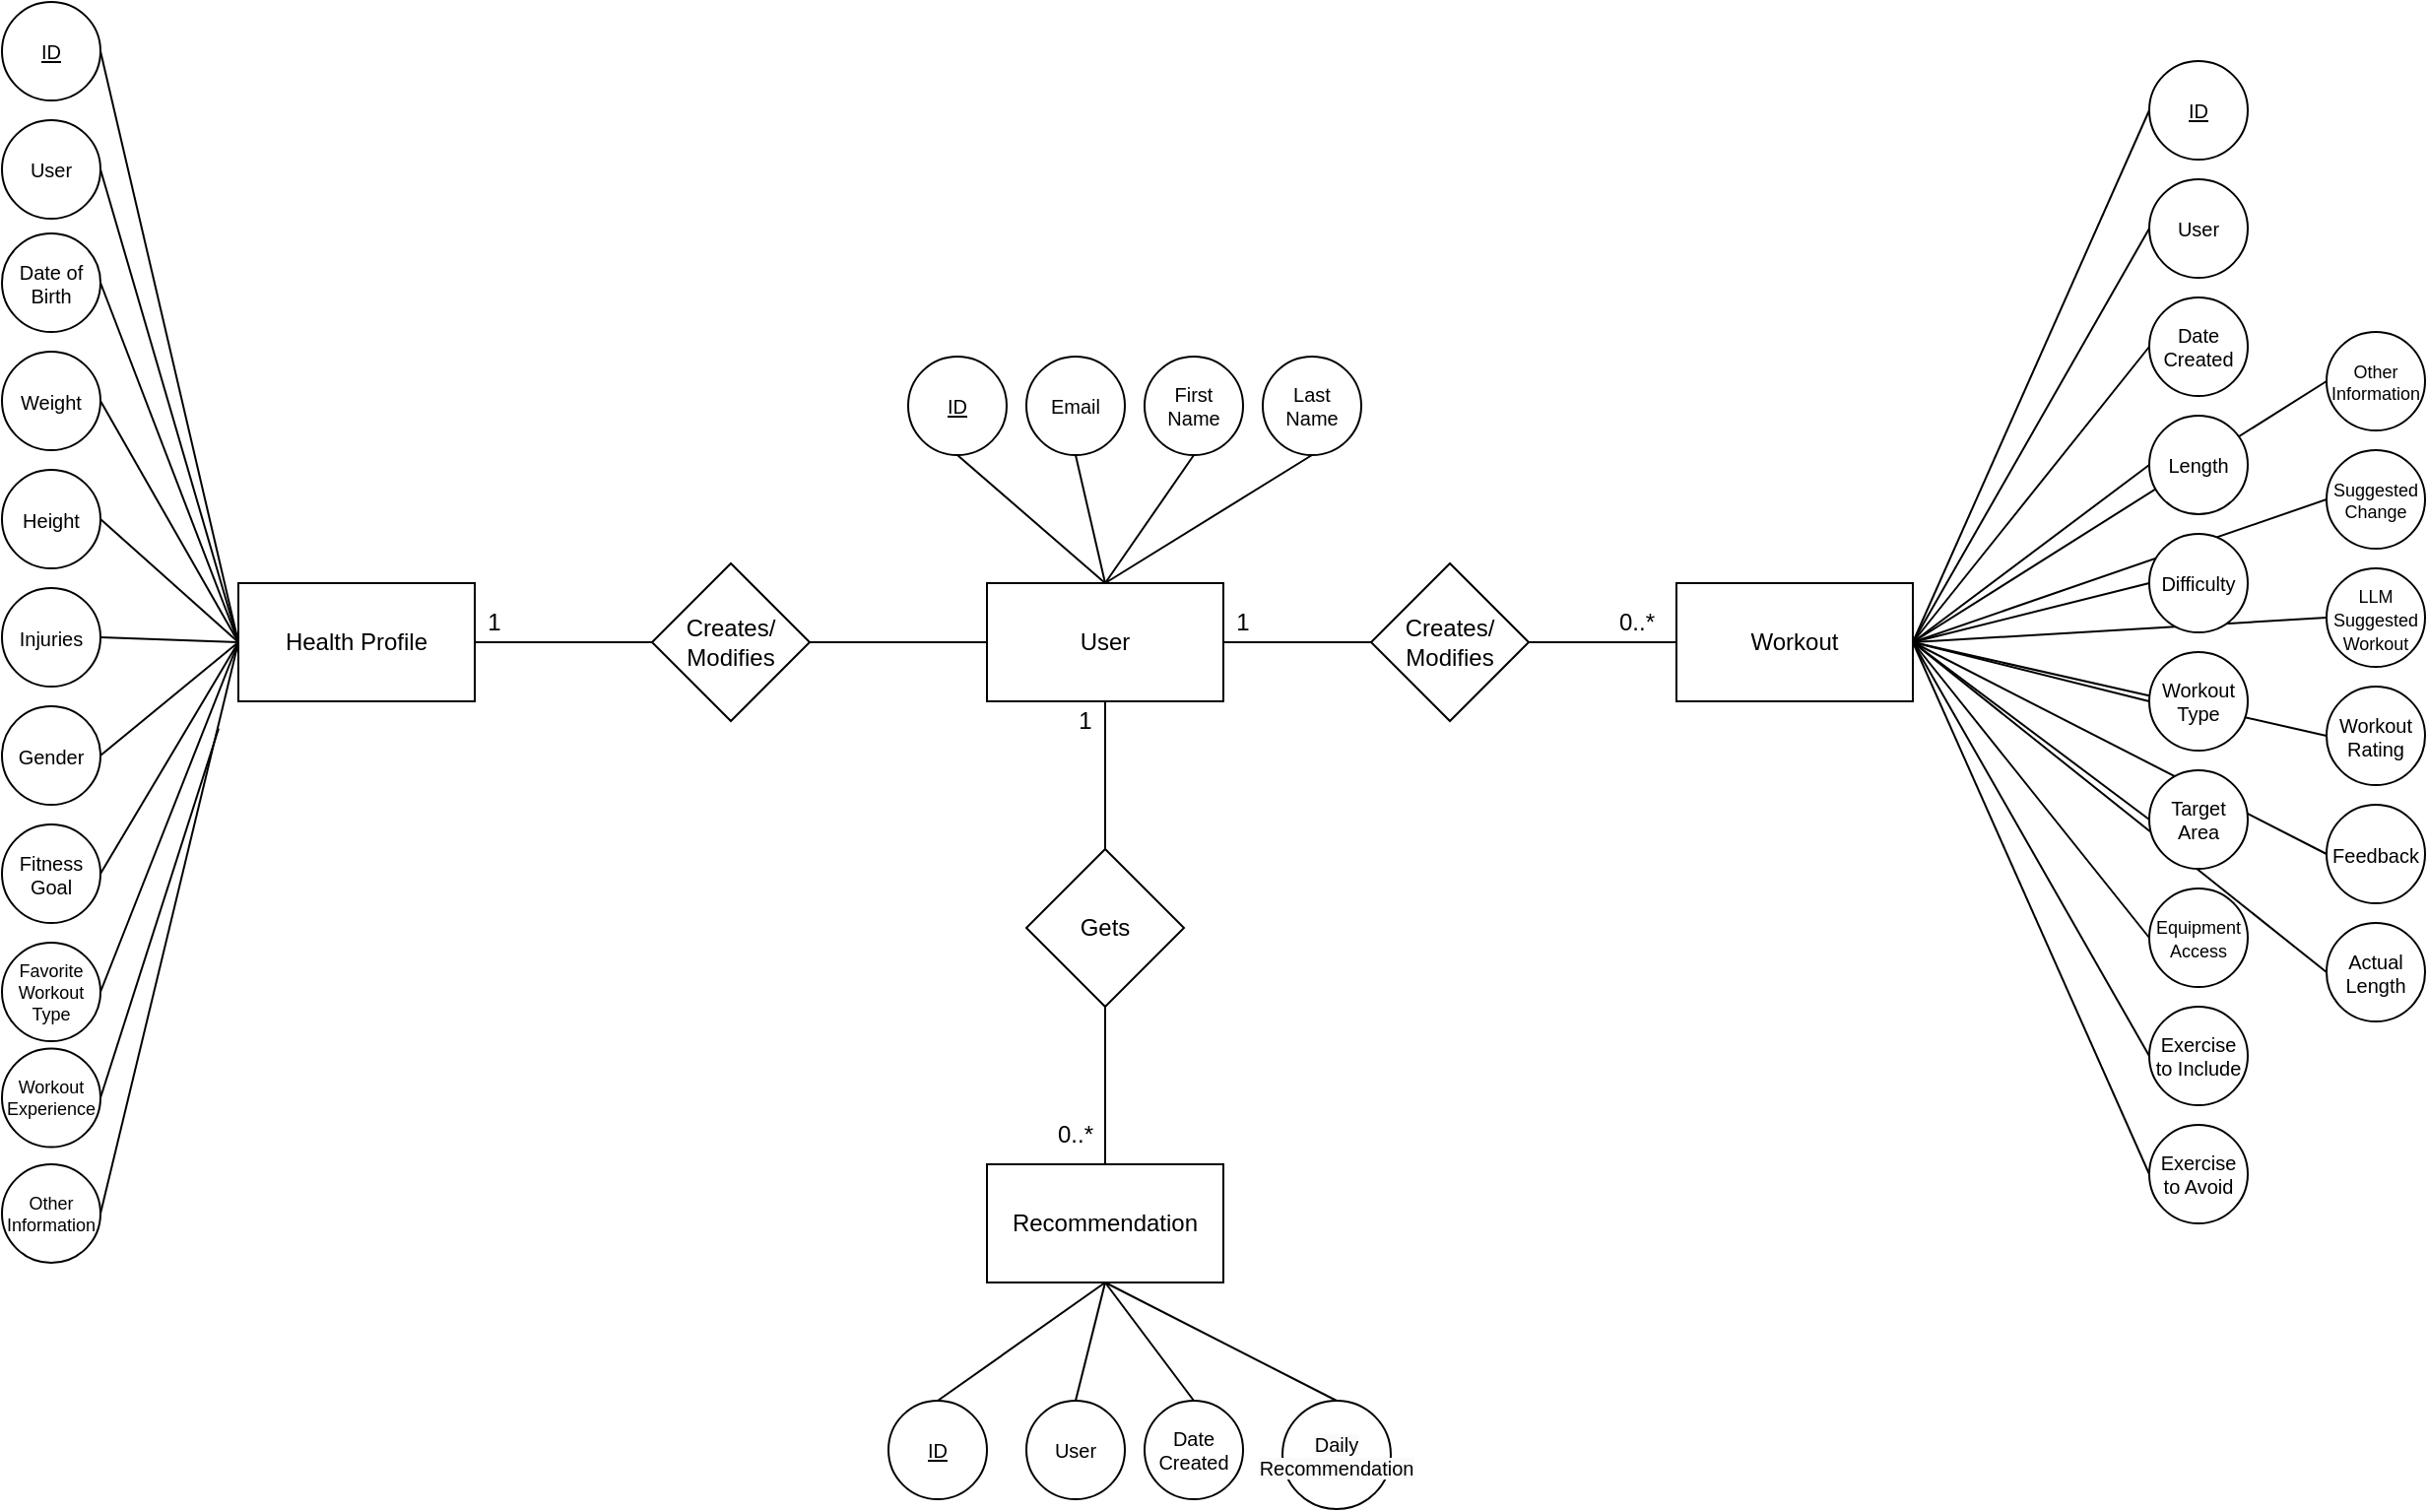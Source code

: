 <mxfile version="24.8.4">
  <diagram name="Page-1" id="BTV8Fuy5DrhqN2SJM399">
    <mxGraphModel dx="2266" dy="818" grid="1" gridSize="10" guides="1" tooltips="1" connect="1" arrows="1" fold="1" page="1" pageScale="1" pageWidth="1400" pageHeight="850" math="0" shadow="0">
      <root>
        <mxCell id="0" />
        <mxCell id="1" parent="0" />
        <mxCell id="9CJE8KTYiSAyDOI42OE2-19" value="" style="endArrow=none;html=1;rounded=0;entryX=0;entryY=0.5;entryDx=0;entryDy=0;exitX=1;exitY=0.5;exitDx=0;exitDy=0;" edge="1" parent="1" source="6bQv6QJurrnaL64MEYEU-4" target="9CJE8KTYiSAyDOI42OE2-18">
          <mxGeometry width="50" height="50" relative="1" as="geometry">
            <mxPoint x="1010" y="365" as="sourcePoint" />
            <mxPoint x="1220" y="473" as="targetPoint" />
          </mxGeometry>
        </mxCell>
        <mxCell id="6bQv6QJurrnaL64MEYEU-66" value="" style="endArrow=none;html=1;rounded=0;entryX=0;entryY=0.5;entryDx=0;entryDy=0;exitX=1;exitY=0.5;exitDx=0;exitDy=0;" parent="1" source="6bQv6QJurrnaL64MEYEU-4" target="6bQv6QJurrnaL64MEYEU-26" edge="1">
          <mxGeometry width="50" height="50" relative="1" as="geometry">
            <mxPoint x="780" y="375" as="sourcePoint" />
            <mxPoint x="830" y="325" as="targetPoint" />
          </mxGeometry>
        </mxCell>
        <mxCell id="6bQv6QJurrnaL64MEYEU-67" value="" style="endArrow=none;html=1;rounded=0;entryX=0;entryY=0.5;entryDx=0;entryDy=0;exitX=1;exitY=0.5;exitDx=0;exitDy=0;" parent="1" source="6bQv6QJurrnaL64MEYEU-4" target="6bQv6QJurrnaL64MEYEU-27" edge="1">
          <mxGeometry width="50" height="50" relative="1" as="geometry">
            <mxPoint x="790" y="385" as="sourcePoint" />
            <mxPoint x="840" y="335" as="targetPoint" />
          </mxGeometry>
        </mxCell>
        <mxCell id="6bQv6QJurrnaL64MEYEU-68" value="" style="endArrow=none;html=1;rounded=0;entryX=0;entryY=0.5;entryDx=0;entryDy=0;exitX=1;exitY=0.5;exitDx=0;exitDy=0;" parent="1" source="6bQv6QJurrnaL64MEYEU-4" target="6bQv6QJurrnaL64MEYEU-28" edge="1">
          <mxGeometry width="50" height="50" relative="1" as="geometry">
            <mxPoint x="800" y="395" as="sourcePoint" />
            <mxPoint x="850" y="345" as="targetPoint" />
          </mxGeometry>
        </mxCell>
        <mxCell id="_VrucNN7PK-HNZGv7wOJ-14" value="" style="endArrow=none;html=1;rounded=0;entryX=0;entryY=0.5;entryDx=0;entryDy=0;exitX=1;exitY=0.5;exitDx=0;exitDy=0;" parent="1" source="6bQv6QJurrnaL64MEYEU-4" target="6bQv6QJurrnaL64MEYEU-25" edge="1">
          <mxGeometry width="50" height="50" relative="1" as="geometry">
            <mxPoint x="1090" y="605" as="sourcePoint" />
            <mxPoint x="1140" y="555" as="targetPoint" />
          </mxGeometry>
        </mxCell>
        <mxCell id="_VrucNN7PK-HNZGv7wOJ-15" value="" style="endArrow=none;html=1;rounded=0;entryX=0;entryY=0.5;entryDx=0;entryDy=0;exitX=1;exitY=0.5;exitDx=0;exitDy=0;" parent="1" source="6bQv6QJurrnaL64MEYEU-4" target="6bQv6QJurrnaL64MEYEU-24" edge="1">
          <mxGeometry width="50" height="50" relative="1" as="geometry">
            <mxPoint x="1090" y="605" as="sourcePoint" />
            <mxPoint x="1140" y="555" as="targetPoint" />
          </mxGeometry>
        </mxCell>
        <mxCell id="6bQv6QJurrnaL64MEYEU-1" value="User" style="rounded=0;whiteSpace=wrap;html=1;" parent="1" vertex="1">
          <mxGeometry x="530" y="325" width="120" height="60" as="geometry" />
        </mxCell>
        <mxCell id="6bQv6QJurrnaL64MEYEU-4" value="Workout" style="rounded=0;whiteSpace=wrap;html=1;" parent="1" vertex="1">
          <mxGeometry x="880" y="325" width="120" height="60" as="geometry" />
        </mxCell>
        <mxCell id="6bQv6QJurrnaL64MEYEU-5" value="ID" style="ellipse;whiteSpace=wrap;html=1;aspect=fixed;fontSize=10;fontStyle=4" parent="1" vertex="1">
          <mxGeometry x="490" y="210" width="50" height="50" as="geometry" />
        </mxCell>
        <mxCell id="6bQv6QJurrnaL64MEYEU-7" value="Height" style="ellipse;whiteSpace=wrap;html=1;aspect=fixed;fontSize=10;fontStyle=0" parent="1" vertex="1">
          <mxGeometry x="30" y="267.5" width="50" height="50" as="geometry" />
        </mxCell>
        <mxCell id="6bQv6QJurrnaL64MEYEU-8" value="Date of Birth" style="ellipse;whiteSpace=wrap;html=1;aspect=fixed;fontSize=10;fontStyle=0" parent="1" vertex="1">
          <mxGeometry x="30" y="147.5" width="50" height="50" as="geometry" />
        </mxCell>
        <mxCell id="6bQv6QJurrnaL64MEYEU-10" value="Last Name" style="ellipse;whiteSpace=wrap;html=1;aspect=fixed;fontSize=10;fontStyle=0" parent="1" vertex="1">
          <mxGeometry x="670" y="210" width="50" height="50" as="geometry" />
        </mxCell>
        <mxCell id="6bQv6QJurrnaL64MEYEU-11" value="First Name" style="ellipse;whiteSpace=wrap;html=1;aspect=fixed;fontSize=10;fontStyle=0" parent="1" vertex="1">
          <mxGeometry x="610" y="210" width="50" height="50" as="geometry" />
        </mxCell>
        <mxCell id="6bQv6QJurrnaL64MEYEU-13" value="Email" style="ellipse;whiteSpace=wrap;html=1;aspect=fixed;fontSize=10;fontStyle=0" parent="1" vertex="1">
          <mxGeometry x="550" y="210" width="50" height="50" as="geometry" />
        </mxCell>
        <mxCell id="6bQv6QJurrnaL64MEYEU-16" value="Other Information" style="ellipse;whiteSpace=wrap;html=1;aspect=fixed;fontSize=9;fontStyle=0" parent="1" vertex="1">
          <mxGeometry x="30" y="620" width="50" height="50" as="geometry" />
        </mxCell>
        <mxCell id="6bQv6QJurrnaL64MEYEU-17" value="Injuries" style="ellipse;whiteSpace=wrap;html=1;aspect=fixed;fontSize=10;fontStyle=0" parent="1" vertex="1">
          <mxGeometry x="30" y="327.5" width="50" height="50" as="geometry" />
        </mxCell>
        <mxCell id="6bQv6QJurrnaL64MEYEU-18" value="&lt;font style=&quot;font-size: 10px;&quot;&gt;Gender&lt;/font&gt;" style="ellipse;whiteSpace=wrap;html=1;aspect=fixed;fontSize=9;fontStyle=0" parent="1" vertex="1">
          <mxGeometry x="30" y="387.5" width="50" height="50" as="geometry" />
        </mxCell>
        <mxCell id="6bQv6QJurrnaL64MEYEU-19" value="Fitness Goal" style="ellipse;whiteSpace=wrap;html=1;aspect=fixed;fontSize=10;fontStyle=0" parent="1" vertex="1">
          <mxGeometry x="30" y="447.5" width="50" height="50" as="geometry" />
        </mxCell>
        <mxCell id="6bQv6QJurrnaL64MEYEU-20" value="Favorite Workout Type" style="ellipse;whiteSpace=wrap;html=1;aspect=fixed;fontSize=9;fontStyle=0" parent="1" vertex="1">
          <mxGeometry x="30" y="507.5" width="50" height="50" as="geometry" />
        </mxCell>
        <mxCell id="6bQv6QJurrnaL64MEYEU-21" value="Weight" style="ellipse;whiteSpace=wrap;html=1;aspect=fixed;fontSize=10;fontStyle=0" parent="1" vertex="1">
          <mxGeometry x="30" y="207.5" width="50" height="50" as="geometry" />
        </mxCell>
        <mxCell id="6bQv6QJurrnaL64MEYEU-22" value="Date Created" style="ellipse;whiteSpace=wrap;html=1;aspect=fixed;fontSize=10;fontStyle=0" parent="1" vertex="1">
          <mxGeometry x="1120" y="180" width="50" height="50" as="geometry" />
        </mxCell>
        <mxCell id="6bQv6QJurrnaL64MEYEU-24" value="Feedback" style="ellipse;whiteSpace=wrap;html=1;aspect=fixed;fontSize=10;fontStyle=0" parent="1" vertex="1">
          <mxGeometry x="1210" y="437.5" width="50" height="50" as="geometry" />
        </mxCell>
        <mxCell id="6bQv6QJurrnaL64MEYEU-25" value="Workout Rating" style="ellipse;whiteSpace=wrap;html=1;aspect=fixed;fontSize=10;fontStyle=0" parent="1" vertex="1">
          <mxGeometry x="1210" y="377.5" width="50" height="50" as="geometry" />
        </mxCell>
        <mxCell id="6bQv6QJurrnaL64MEYEU-26" value="&lt;font style=&quot;font-size: 9px;&quot;&gt;LLM Suggested Workout&lt;/font&gt;" style="ellipse;whiteSpace=wrap;html=1;aspect=fixed;fontSize=10;fontStyle=0" parent="1" vertex="1">
          <mxGeometry x="1210" y="317.5" width="50" height="50" as="geometry" />
        </mxCell>
        <mxCell id="6bQv6QJurrnaL64MEYEU-27" value="Suggested Change" style="ellipse;whiteSpace=wrap;html=1;aspect=fixed;fontSize=9;fontStyle=0" parent="1" vertex="1">
          <mxGeometry x="1210" y="257.5" width="50" height="50" as="geometry" />
        </mxCell>
        <mxCell id="6bQv6QJurrnaL64MEYEU-28" value="Other Information" style="ellipse;whiteSpace=wrap;html=1;aspect=fixed;fontSize=9;fontStyle=0" parent="1" vertex="1">
          <mxGeometry x="1210" y="197.5" width="50" height="50" as="geometry" />
        </mxCell>
        <mxCell id="6bQv6QJurrnaL64MEYEU-29" value="Exercise to Avoid" style="ellipse;whiteSpace=wrap;html=1;aspect=fixed;fontSize=10;fontStyle=0" parent="1" vertex="1">
          <mxGeometry x="1120" y="600" width="50" height="50" as="geometry" />
        </mxCell>
        <mxCell id="6bQv6QJurrnaL64MEYEU-30" value="Exercise to Include" style="ellipse;whiteSpace=wrap;html=1;aspect=fixed;fontSize=10;fontStyle=0" parent="1" vertex="1">
          <mxGeometry x="1120" y="540" width="50" height="50" as="geometry" />
        </mxCell>
        <mxCell id="6bQv6QJurrnaL64MEYEU-31" value="Target Area" style="ellipse;whiteSpace=wrap;html=1;aspect=fixed;fontSize=10;fontStyle=0" parent="1" vertex="1">
          <mxGeometry x="1120" y="420" width="50" height="50" as="geometry" />
        </mxCell>
        <mxCell id="6bQv6QJurrnaL64MEYEU-32" value="Workout Type" style="ellipse;whiteSpace=wrap;html=1;aspect=fixed;fontSize=10;fontStyle=0" parent="1" vertex="1">
          <mxGeometry x="1120" y="360" width="50" height="50" as="geometry" />
        </mxCell>
        <mxCell id="6bQv6QJurrnaL64MEYEU-33" value="Difficulty" style="ellipse;whiteSpace=wrap;html=1;aspect=fixed;fontSize=10;fontStyle=0" parent="1" vertex="1">
          <mxGeometry x="1120" y="300" width="50" height="50" as="geometry" />
        </mxCell>
        <mxCell id="6bQv6QJurrnaL64MEYEU-34" value="Length" style="ellipse;whiteSpace=wrap;html=1;aspect=fixed;fontSize=10;fontStyle=0" parent="1" vertex="1">
          <mxGeometry x="1120" y="240" width="50" height="50" as="geometry" />
        </mxCell>
        <mxCell id="6bQv6QJurrnaL64MEYEU-35" value="ID" style="ellipse;whiteSpace=wrap;html=1;aspect=fixed;fontSize=10;fontStyle=4" parent="1" vertex="1">
          <mxGeometry x="1120" y="60" width="50" height="50" as="geometry" />
        </mxCell>
        <mxCell id="6bQv6QJurrnaL64MEYEU-38" value="Creates/ Modifies" style="rhombus;whiteSpace=wrap;html=1;" parent="1" vertex="1">
          <mxGeometry x="725" y="315" width="80" height="80" as="geometry" />
        </mxCell>
        <mxCell id="6bQv6QJurrnaL64MEYEU-44" value="" style="endArrow=none;html=1;rounded=0;entryX=0;entryY=0.5;entryDx=0;entryDy=0;exitX=1;exitY=0.5;exitDx=0;exitDy=0;" parent="1" source="6bQv6QJurrnaL64MEYEU-1" target="6bQv6QJurrnaL64MEYEU-38" edge="1">
          <mxGeometry width="50" height="50" relative="1" as="geometry">
            <mxPoint x="870" y="380" as="sourcePoint" />
            <mxPoint x="920" y="330" as="targetPoint" />
          </mxGeometry>
        </mxCell>
        <mxCell id="6bQv6QJurrnaL64MEYEU-45" value="" style="endArrow=none;html=1;rounded=0;entryX=1;entryY=0.5;entryDx=0;entryDy=0;exitX=0;exitY=0.5;exitDx=0;exitDy=0;" parent="1" source="6bQv6QJurrnaL64MEYEU-4" target="6bQv6QJurrnaL64MEYEU-38" edge="1">
          <mxGeometry width="50" height="50" relative="1" as="geometry">
            <mxPoint x="870" y="380" as="sourcePoint" />
            <mxPoint x="920" y="330" as="targetPoint" />
          </mxGeometry>
        </mxCell>
        <mxCell id="6bQv6QJurrnaL64MEYEU-48" value="" style="endArrow=none;html=1;rounded=0;entryX=0;entryY=0.5;entryDx=0;entryDy=0;exitX=1;exitY=0.5;exitDx=0;exitDy=0;" parent="1" source="6bQv6QJurrnaL64MEYEU-8" target="_VrucNN7PK-HNZGv7wOJ-1" edge="1">
          <mxGeometry width="50" height="50" relative="1" as="geometry">
            <mxPoint x="290" y="135" as="sourcePoint" />
            <mxPoint x="270" y="190" as="targetPoint" />
          </mxGeometry>
        </mxCell>
        <mxCell id="6bQv6QJurrnaL64MEYEU-49" value="" style="endArrow=none;html=1;rounded=0;exitX=1;exitY=0.5;exitDx=0;exitDy=0;entryX=0;entryY=0.5;entryDx=0;entryDy=0;" parent="1" source="6bQv6QJurrnaL64MEYEU-21" target="_VrucNN7PK-HNZGv7wOJ-1" edge="1">
          <mxGeometry width="50" height="50" relative="1" as="geometry">
            <mxPoint x="40" y="525" as="sourcePoint" />
            <mxPoint x="270" y="185" as="targetPoint" />
          </mxGeometry>
        </mxCell>
        <mxCell id="6bQv6QJurrnaL64MEYEU-50" value="" style="endArrow=none;html=1;rounded=0;exitX=1;exitY=0.5;exitDx=0;exitDy=0;entryX=0;entryY=0.5;entryDx=0;entryDy=0;" parent="1" source="6bQv6QJurrnaL64MEYEU-7" target="_VrucNN7PK-HNZGv7wOJ-1" edge="1">
          <mxGeometry width="50" height="50" relative="1" as="geometry">
            <mxPoint x="50" y="535" as="sourcePoint" />
            <mxPoint x="270" y="185" as="targetPoint" />
          </mxGeometry>
        </mxCell>
        <mxCell id="6bQv6QJurrnaL64MEYEU-51" value="" style="endArrow=none;html=1;rounded=0;entryX=0;entryY=0.5;entryDx=0;entryDy=0;exitX=1;exitY=0.5;exitDx=0;exitDy=0;" parent="1" source="6bQv6QJurrnaL64MEYEU-17" target="_VrucNN7PK-HNZGv7wOJ-1" edge="1">
          <mxGeometry width="50" height="50" relative="1" as="geometry">
            <mxPoint x="60" y="545" as="sourcePoint" />
            <mxPoint x="270" y="190" as="targetPoint" />
          </mxGeometry>
        </mxCell>
        <mxCell id="6bQv6QJurrnaL64MEYEU-52" value="" style="endArrow=none;html=1;rounded=0;entryX=0;entryY=0.5;entryDx=0;entryDy=0;exitX=1;exitY=0.5;exitDx=0;exitDy=0;" parent="1" source="6bQv6QJurrnaL64MEYEU-18" target="_VrucNN7PK-HNZGv7wOJ-1" edge="1">
          <mxGeometry width="50" height="50" relative="1" as="geometry">
            <mxPoint x="70" y="555" as="sourcePoint" />
            <mxPoint x="270" y="190" as="targetPoint" />
          </mxGeometry>
        </mxCell>
        <mxCell id="6bQv6QJurrnaL64MEYEU-53" value="" style="endArrow=none;html=1;rounded=0;entryX=0;entryY=0.5;entryDx=0;entryDy=0;exitX=1;exitY=0.5;exitDx=0;exitDy=0;" parent="1" source="6bQv6QJurrnaL64MEYEU-19" target="_VrucNN7PK-HNZGv7wOJ-1" edge="1">
          <mxGeometry width="50" height="50" relative="1" as="geometry">
            <mxPoint x="80" y="565" as="sourcePoint" />
            <mxPoint x="270" y="190" as="targetPoint" />
          </mxGeometry>
        </mxCell>
        <mxCell id="6bQv6QJurrnaL64MEYEU-54" value="" style="endArrow=none;html=1;rounded=0;entryX=0;entryY=0.5;entryDx=0;entryDy=0;exitX=1;exitY=0.5;exitDx=0;exitDy=0;" parent="1" source="6bQv6QJurrnaL64MEYEU-20" target="_VrucNN7PK-HNZGv7wOJ-1" edge="1">
          <mxGeometry width="50" height="50" relative="1" as="geometry">
            <mxPoint x="90" y="575" as="sourcePoint" />
            <mxPoint x="270" y="190" as="targetPoint" />
          </mxGeometry>
        </mxCell>
        <mxCell id="6bQv6QJurrnaL64MEYEU-55" value="" style="endArrow=none;html=1;rounded=0;entryX=0;entryY=0.5;entryDx=0;entryDy=0;exitX=1;exitY=0.5;exitDx=0;exitDy=0;" parent="1" source="6bQv6QJurrnaL64MEYEU-16" target="_VrucNN7PK-HNZGv7wOJ-1" edge="1">
          <mxGeometry width="50" height="50" relative="1" as="geometry">
            <mxPoint x="100" y="585" as="sourcePoint" />
            <mxPoint x="270" y="190" as="targetPoint" />
          </mxGeometry>
        </mxCell>
        <mxCell id="6bQv6QJurrnaL64MEYEU-56" value="" style="endArrow=none;html=1;rounded=0;entryX=0.5;entryY=1;entryDx=0;entryDy=0;exitX=0.5;exitY=0;exitDx=0;exitDy=0;" parent="1" source="6bQv6QJurrnaL64MEYEU-1" target="6bQv6QJurrnaL64MEYEU-5" edge="1">
          <mxGeometry width="50" height="50" relative="1" as="geometry">
            <mxPoint x="30" y="600" as="sourcePoint" />
            <mxPoint x="80" y="550" as="targetPoint" />
          </mxGeometry>
        </mxCell>
        <mxCell id="6bQv6QJurrnaL64MEYEU-57" value="" style="endArrow=none;html=1;rounded=0;entryX=0.5;entryY=1;entryDx=0;entryDy=0;exitX=0.5;exitY=0;exitDx=0;exitDy=0;" parent="1" source="6bQv6QJurrnaL64MEYEU-1" target="6bQv6QJurrnaL64MEYEU-13" edge="1">
          <mxGeometry width="50" height="50" relative="1" as="geometry">
            <mxPoint x="40" y="610" as="sourcePoint" />
            <mxPoint x="90" y="560" as="targetPoint" />
          </mxGeometry>
        </mxCell>
        <mxCell id="6bQv6QJurrnaL64MEYEU-60" value="" style="endArrow=none;html=1;rounded=0;entryX=0.5;entryY=1;entryDx=0;entryDy=0;exitX=0.5;exitY=0;exitDx=0;exitDy=0;" parent="1" source="6bQv6QJurrnaL64MEYEU-1" target="6bQv6QJurrnaL64MEYEU-11" edge="1">
          <mxGeometry width="50" height="50" relative="1" as="geometry">
            <mxPoint x="70" y="640" as="sourcePoint" />
            <mxPoint x="120" y="590" as="targetPoint" />
          </mxGeometry>
        </mxCell>
        <mxCell id="6bQv6QJurrnaL64MEYEU-61" value="" style="endArrow=none;html=1;rounded=0;entryX=0;entryY=0.5;entryDx=0;entryDy=0;exitX=1;exitY=0.5;exitDx=0;exitDy=0;" parent="1" source="6bQv6QJurrnaL64MEYEU-4" target="6bQv6QJurrnaL64MEYEU-34" edge="1">
          <mxGeometry width="50" height="50" relative="1" as="geometry">
            <mxPoint x="780" y="375" as="sourcePoint" />
            <mxPoint x="830" y="325" as="targetPoint" />
          </mxGeometry>
        </mxCell>
        <mxCell id="6bQv6QJurrnaL64MEYEU-62" value="" style="endArrow=none;html=1;rounded=0;entryX=0;entryY=0.5;entryDx=0;entryDy=0;exitX=1;exitY=0.5;exitDx=0;exitDy=0;" parent="1" source="6bQv6QJurrnaL64MEYEU-4" target="6bQv6QJurrnaL64MEYEU-35" edge="1">
          <mxGeometry width="50" height="50" relative="1" as="geometry">
            <mxPoint x="780" y="375" as="sourcePoint" />
            <mxPoint x="830" y="325" as="targetPoint" />
          </mxGeometry>
        </mxCell>
        <mxCell id="6bQv6QJurrnaL64MEYEU-64" value="" style="endArrow=none;html=1;rounded=0;entryX=0.5;entryY=1;entryDx=0;entryDy=0;exitX=0.5;exitY=0;exitDx=0;exitDy=0;" parent="1" source="6bQv6QJurrnaL64MEYEU-1" target="6bQv6QJurrnaL64MEYEU-10" edge="1">
          <mxGeometry width="50" height="50" relative="1" as="geometry">
            <mxPoint x="720" y="415" as="sourcePoint" />
            <mxPoint x="770" y="365" as="targetPoint" />
          </mxGeometry>
        </mxCell>
        <mxCell id="6bQv6QJurrnaL64MEYEU-69" value="" style="endArrow=none;html=1;rounded=0;entryX=0;entryY=0.5;entryDx=0;entryDy=0;exitX=1;exitY=0.5;exitDx=0;exitDy=0;" parent="1" source="6bQv6QJurrnaL64MEYEU-4" target="6bQv6QJurrnaL64MEYEU-29" edge="1">
          <mxGeometry width="50" height="50" relative="1" as="geometry">
            <mxPoint x="810" y="405" as="sourcePoint" />
            <mxPoint x="860" y="355" as="targetPoint" />
          </mxGeometry>
        </mxCell>
        <mxCell id="6bQv6QJurrnaL64MEYEU-70" value="" style="endArrow=none;html=1;rounded=0;entryX=0;entryY=0.5;entryDx=0;entryDy=0;exitX=1;exitY=0.5;exitDx=0;exitDy=0;" parent="1" source="6bQv6QJurrnaL64MEYEU-4" target="6bQv6QJurrnaL64MEYEU-30" edge="1">
          <mxGeometry width="50" height="50" relative="1" as="geometry">
            <mxPoint x="820" y="415" as="sourcePoint" />
            <mxPoint x="870" y="365" as="targetPoint" />
          </mxGeometry>
        </mxCell>
        <mxCell id="6bQv6QJurrnaL64MEYEU-71" value="" style="endArrow=none;html=1;rounded=0;entryX=0;entryY=0.5;entryDx=0;entryDy=0;exitX=1;exitY=0.5;exitDx=0;exitDy=0;" parent="1" source="6bQv6QJurrnaL64MEYEU-4" target="6bQv6QJurrnaL64MEYEU-31" edge="1">
          <mxGeometry width="50" height="50" relative="1" as="geometry">
            <mxPoint x="830" y="425" as="sourcePoint" />
            <mxPoint x="880" y="375" as="targetPoint" />
          </mxGeometry>
        </mxCell>
        <mxCell id="6bQv6QJurrnaL64MEYEU-72" value="" style="endArrow=none;html=1;rounded=0;entryX=0;entryY=0.5;entryDx=0;entryDy=0;exitX=1;exitY=0.5;exitDx=0;exitDy=0;" parent="1" source="6bQv6QJurrnaL64MEYEU-4" target="6bQv6QJurrnaL64MEYEU-32" edge="1">
          <mxGeometry width="50" height="50" relative="1" as="geometry">
            <mxPoint x="840" y="435" as="sourcePoint" />
            <mxPoint x="890" y="385" as="targetPoint" />
          </mxGeometry>
        </mxCell>
        <mxCell id="6bQv6QJurrnaL64MEYEU-73" value="" style="endArrow=none;html=1;rounded=0;entryX=0;entryY=0.5;entryDx=0;entryDy=0;exitX=1;exitY=0.5;exitDx=0;exitDy=0;" parent="1" source="6bQv6QJurrnaL64MEYEU-4" target="6bQv6QJurrnaL64MEYEU-33" edge="1">
          <mxGeometry width="50" height="50" relative="1" as="geometry">
            <mxPoint x="850" y="445" as="sourcePoint" />
            <mxPoint x="900" y="395" as="targetPoint" />
          </mxGeometry>
        </mxCell>
        <mxCell id="_VrucNN7PK-HNZGv7wOJ-1" value="Health Profile" style="rounded=0;whiteSpace=wrap;html=1;" parent="1" vertex="1">
          <mxGeometry x="150" y="325" width="120" height="60" as="geometry" />
        </mxCell>
        <mxCell id="_VrucNN7PK-HNZGv7wOJ-2" value="Creates/ Modifies" style="rhombus;whiteSpace=wrap;html=1;" parent="1" vertex="1">
          <mxGeometry x="360" y="315" width="80" height="80" as="geometry" />
        </mxCell>
        <mxCell id="_VrucNN7PK-HNZGv7wOJ-3" value="" style="endArrow=none;html=1;rounded=0;entryX=0;entryY=0.5;entryDx=0;entryDy=0;" parent="1" source="_VrucNN7PK-HNZGv7wOJ-2" target="6bQv6QJurrnaL64MEYEU-1" edge="1">
          <mxGeometry width="50" height="50" relative="1" as="geometry">
            <mxPoint x="470" y="460" as="sourcePoint" />
            <mxPoint x="520" y="410" as="targetPoint" />
          </mxGeometry>
        </mxCell>
        <mxCell id="_VrucNN7PK-HNZGv7wOJ-4" value="" style="endArrow=none;html=1;rounded=0;entryX=0;entryY=0.5;entryDx=0;entryDy=0;exitX=1;exitY=0.5;exitDx=0;exitDy=0;" parent="1" source="_VrucNN7PK-HNZGv7wOJ-1" target="_VrucNN7PK-HNZGv7wOJ-2" edge="1">
          <mxGeometry width="50" height="50" relative="1" as="geometry">
            <mxPoint x="360" y="500" as="sourcePoint" />
            <mxPoint x="410" y="450" as="targetPoint" />
          </mxGeometry>
        </mxCell>
        <mxCell id="_VrucNN7PK-HNZGv7wOJ-5" value="" style="endArrow=none;html=1;rounded=0;exitX=1;exitY=0.5;exitDx=0;exitDy=0;entryX=0;entryY=0.5;entryDx=0;entryDy=0;" parent="1" source="_VrucNN7PK-HNZGv7wOJ-6" target="_VrucNN7PK-HNZGv7wOJ-1" edge="1">
          <mxGeometry width="50" height="50" relative="1" as="geometry">
            <mxPoint x="700" y="535" as="sourcePoint" />
            <mxPoint x="430" y="585" as="targetPoint" />
          </mxGeometry>
        </mxCell>
        <mxCell id="_VrucNN7PK-HNZGv7wOJ-6" value="ID" style="ellipse;whiteSpace=wrap;html=1;aspect=fixed;fontSize=10;fontStyle=4" parent="1" vertex="1">
          <mxGeometry x="30" y="30" width="50" height="50" as="geometry" />
        </mxCell>
        <mxCell id="_VrucNN7PK-HNZGv7wOJ-7" value="User" style="ellipse;whiteSpace=wrap;html=1;aspect=fixed;fontSize=10;fontStyle=0" parent="1" vertex="1">
          <mxGeometry x="1120" y="120" width="50" height="50" as="geometry" />
        </mxCell>
        <mxCell id="_VrucNN7PK-HNZGv7wOJ-8" value="" style="endArrow=none;html=1;rounded=0;entryX=0;entryY=0.5;entryDx=0;entryDy=0;exitX=1;exitY=0.5;exitDx=0;exitDy=0;" parent="1" source="6bQv6QJurrnaL64MEYEU-4" target="_VrucNN7PK-HNZGv7wOJ-7" edge="1">
          <mxGeometry width="50" height="50" relative="1" as="geometry">
            <mxPoint x="1090" y="285" as="sourcePoint" />
            <mxPoint x="1140" y="235" as="targetPoint" />
          </mxGeometry>
        </mxCell>
        <mxCell id="_VrucNN7PK-HNZGv7wOJ-9" value="" style="endArrow=none;html=1;rounded=0;entryX=0;entryY=0.5;entryDx=0;entryDy=0;exitX=1;exitY=0.5;exitDx=0;exitDy=0;" parent="1" source="6bQv6QJurrnaL64MEYEU-4" target="6bQv6QJurrnaL64MEYEU-22" edge="1">
          <mxGeometry width="50" height="50" relative="1" as="geometry">
            <mxPoint x="1090" y="285" as="sourcePoint" />
            <mxPoint x="1140" y="235" as="targetPoint" />
          </mxGeometry>
        </mxCell>
        <mxCell id="_VrucNN7PK-HNZGv7wOJ-10" value="&lt;font style=&quot;font-size: 9px;&quot;&gt;Equipment Access&lt;/font&gt;" style="ellipse;whiteSpace=wrap;html=1;aspect=fixed;fontSize=10;fontStyle=0" parent="1" vertex="1">
          <mxGeometry x="1120" y="480" width="50" height="50" as="geometry" />
        </mxCell>
        <mxCell id="_VrucNN7PK-HNZGv7wOJ-11" value="" style="endArrow=none;html=1;rounded=0;entryX=0;entryY=0.5;entryDx=0;entryDy=0;exitX=1;exitY=0.5;exitDx=0;exitDy=0;" parent="1" source="6bQv6QJurrnaL64MEYEU-4" target="_VrucNN7PK-HNZGv7wOJ-10" edge="1">
          <mxGeometry width="50" height="50" relative="1" as="geometry">
            <mxPoint x="1090" y="385" as="sourcePoint" />
            <mxPoint x="1140" y="335" as="targetPoint" />
          </mxGeometry>
        </mxCell>
        <mxCell id="_VrucNN7PK-HNZGv7wOJ-16" value="1" style="text;html=1;align=center;verticalAlign=middle;whiteSpace=wrap;rounded=0;" parent="1" vertex="1">
          <mxGeometry x="630" y="330" width="60" height="30" as="geometry" />
        </mxCell>
        <mxCell id="_VrucNN7PK-HNZGv7wOJ-17" value="0..*" style="text;html=1;align=center;verticalAlign=middle;whiteSpace=wrap;rounded=0;" parent="1" vertex="1">
          <mxGeometry x="830" y="330" width="60" height="30" as="geometry" />
        </mxCell>
        <mxCell id="_VrucNN7PK-HNZGv7wOJ-18" value="1" style="text;html=1;align=center;verticalAlign=middle;whiteSpace=wrap;rounded=0;" parent="1" vertex="1">
          <mxGeometry x="550" y="380" width="60" height="30" as="geometry" />
        </mxCell>
        <mxCell id="_VrucNN7PK-HNZGv7wOJ-20" value="1" style="text;html=1;align=center;verticalAlign=middle;whiteSpace=wrap;rounded=0;" parent="1" vertex="1">
          <mxGeometry x="250" y="330" width="60" height="30" as="geometry" />
        </mxCell>
        <mxCell id="9CJE8KTYiSAyDOI42OE2-1" value="Recommendation" style="rounded=0;whiteSpace=wrap;html=1;" vertex="1" parent="1">
          <mxGeometry x="530" y="620" width="120" height="60" as="geometry" />
        </mxCell>
        <mxCell id="9CJE8KTYiSAyDOI42OE2-2" value="" style="endArrow=none;html=1;rounded=0;entryX=0.5;entryY=1;entryDx=0;entryDy=0;exitX=0.5;exitY=0;exitDx=0;exitDy=0;" edge="1" parent="1" source="9CJE8KTYiSAyDOI42OE2-3" target="6bQv6QJurrnaL64MEYEU-1">
          <mxGeometry width="50" height="50" relative="1" as="geometry">
            <mxPoint x="590" y="460" as="sourcePoint" />
            <mxPoint x="720" y="400" as="targetPoint" />
          </mxGeometry>
        </mxCell>
        <mxCell id="9CJE8KTYiSAyDOI42OE2-3" value="Gets" style="rhombus;whiteSpace=wrap;html=1;" vertex="1" parent="1">
          <mxGeometry x="550" y="460" width="80" height="80" as="geometry" />
        </mxCell>
        <mxCell id="9CJE8KTYiSAyDOI42OE2-4" value="" style="endArrow=none;html=1;rounded=0;exitX=0.5;exitY=1;exitDx=0;exitDy=0;entryX=0.5;entryY=0;entryDx=0;entryDy=0;" edge="1" parent="1" source="9CJE8KTYiSAyDOI42OE2-3" target="9CJE8KTYiSAyDOI42OE2-1">
          <mxGeometry width="50" height="50" relative="1" as="geometry">
            <mxPoint x="670" y="450" as="sourcePoint" />
            <mxPoint x="720" y="400" as="targetPoint" />
          </mxGeometry>
        </mxCell>
        <mxCell id="9CJE8KTYiSAyDOI42OE2-7" value="0..*" style="text;html=1;align=center;verticalAlign=middle;whiteSpace=wrap;rounded=0;" vertex="1" parent="1">
          <mxGeometry x="545" y="590" width="60" height="30" as="geometry" />
        </mxCell>
        <mxCell id="9CJE8KTYiSAyDOI42OE2-8" value="ID" style="ellipse;whiteSpace=wrap;html=1;aspect=fixed;fontSize=10;fontStyle=4" vertex="1" parent="1">
          <mxGeometry x="480" y="740" width="50" height="50" as="geometry" />
        </mxCell>
        <mxCell id="9CJE8KTYiSAyDOI42OE2-9" value="&lt;font style=&quot;font-size: 10px; background-color: rgb(250, 250, 250);&quot;&gt;Daily Recommendation&lt;/font&gt;" style="ellipse;whiteSpace=wrap;html=1;aspect=fixed;fontSize=10;fontStyle=0" vertex="1" parent="1">
          <mxGeometry x="680" y="740" width="55" height="55" as="geometry" />
        </mxCell>
        <mxCell id="9CJE8KTYiSAyDOI42OE2-10" value="Date Created" style="ellipse;whiteSpace=wrap;html=1;aspect=fixed;fontSize=10;fontStyle=0" vertex="1" parent="1">
          <mxGeometry x="610" y="740" width="50" height="50" as="geometry" />
        </mxCell>
        <mxCell id="9CJE8KTYiSAyDOI42OE2-11" value="User" style="ellipse;whiteSpace=wrap;html=1;aspect=fixed;fontSize=10;fontStyle=0" vertex="1" parent="1">
          <mxGeometry x="550" y="740" width="50" height="50" as="geometry" />
        </mxCell>
        <mxCell id="9CJE8KTYiSAyDOI42OE2-12" value="User" style="ellipse;whiteSpace=wrap;html=1;aspect=fixed;fontSize=10;fontStyle=0" vertex="1" parent="1">
          <mxGeometry x="30" y="90" width="50" height="50" as="geometry" />
        </mxCell>
        <mxCell id="9CJE8KTYiSAyDOI42OE2-13" value="" style="endArrow=none;html=1;rounded=0;exitX=1;exitY=0.5;exitDx=0;exitDy=0;entryX=0;entryY=0.5;entryDx=0;entryDy=0;" edge="1" parent="1" source="9CJE8KTYiSAyDOI42OE2-12" target="_VrucNN7PK-HNZGv7wOJ-1">
          <mxGeometry width="50" height="50" relative="1" as="geometry">
            <mxPoint x="90" y="65" as="sourcePoint" />
            <mxPoint x="160" y="365" as="targetPoint" />
          </mxGeometry>
        </mxCell>
        <mxCell id="9CJE8KTYiSAyDOI42OE2-14" value="" style="endArrow=none;html=1;rounded=0;exitX=0.5;exitY=1;exitDx=0;exitDy=0;entryX=0.5;entryY=0;entryDx=0;entryDy=0;" edge="1" parent="1" source="9CJE8KTYiSAyDOI42OE2-1" target="9CJE8KTYiSAyDOI42OE2-8">
          <mxGeometry width="50" height="50" relative="1" as="geometry">
            <mxPoint x="670" y="450" as="sourcePoint" />
            <mxPoint x="720" y="400" as="targetPoint" />
          </mxGeometry>
        </mxCell>
        <mxCell id="9CJE8KTYiSAyDOI42OE2-15" value="" style="endArrow=none;html=1;rounded=0;exitX=0.5;exitY=1;exitDx=0;exitDy=0;entryX=0.5;entryY=0;entryDx=0;entryDy=0;" edge="1" parent="1" source="9CJE8KTYiSAyDOI42OE2-1" target="9CJE8KTYiSAyDOI42OE2-11">
          <mxGeometry width="50" height="50" relative="1" as="geometry">
            <mxPoint x="600" y="690" as="sourcePoint" />
            <mxPoint x="515" y="750" as="targetPoint" />
          </mxGeometry>
        </mxCell>
        <mxCell id="9CJE8KTYiSAyDOI42OE2-16" value="" style="endArrow=none;html=1;rounded=0;exitX=0.5;exitY=1;exitDx=0;exitDy=0;entryX=0.5;entryY=0;entryDx=0;entryDy=0;" edge="1" parent="1" source="9CJE8KTYiSAyDOI42OE2-1" target="9CJE8KTYiSAyDOI42OE2-10">
          <mxGeometry width="50" height="50" relative="1" as="geometry">
            <mxPoint x="600" y="690" as="sourcePoint" />
            <mxPoint x="585" y="750" as="targetPoint" />
          </mxGeometry>
        </mxCell>
        <mxCell id="9CJE8KTYiSAyDOI42OE2-17" value="" style="endArrow=none;html=1;rounded=0;exitX=0.5;exitY=1;exitDx=0;exitDy=0;entryX=0.5;entryY=0;entryDx=0;entryDy=0;" edge="1" parent="1" source="9CJE8KTYiSAyDOI42OE2-1" target="9CJE8KTYiSAyDOI42OE2-9">
          <mxGeometry width="50" height="50" relative="1" as="geometry">
            <mxPoint x="600" y="690" as="sourcePoint" />
            <mxPoint x="645" y="750" as="targetPoint" />
          </mxGeometry>
        </mxCell>
        <mxCell id="9CJE8KTYiSAyDOI42OE2-18" value="Actual Length" style="ellipse;whiteSpace=wrap;html=1;aspect=fixed;fontSize=10;fontStyle=0" vertex="1" parent="1">
          <mxGeometry x="1210" y="497.5" width="50" height="50" as="geometry" />
        </mxCell>
        <mxCell id="9CJE8KTYiSAyDOI42OE2-20" value="Workout Experience" style="ellipse;whiteSpace=wrap;html=1;aspect=fixed;fontSize=9;fontStyle=0" vertex="1" parent="1">
          <mxGeometry x="30" y="561.25" width="50" height="50" as="geometry" />
        </mxCell>
        <mxCell id="9CJE8KTYiSAyDOI42OE2-21" value="" style="endArrow=none;html=1;rounded=0;entryX=0;entryY=0.5;entryDx=0;entryDy=0;exitX=1;exitY=0.5;exitDx=0;exitDy=0;" edge="1" parent="1" source="9CJE8KTYiSAyDOI42OE2-20">
          <mxGeometry width="50" height="50" relative="1" as="geometry">
            <mxPoint x="90" y="628.75" as="sourcePoint" />
            <mxPoint x="140" y="398.75" as="targetPoint" />
          </mxGeometry>
        </mxCell>
      </root>
    </mxGraphModel>
  </diagram>
</mxfile>
